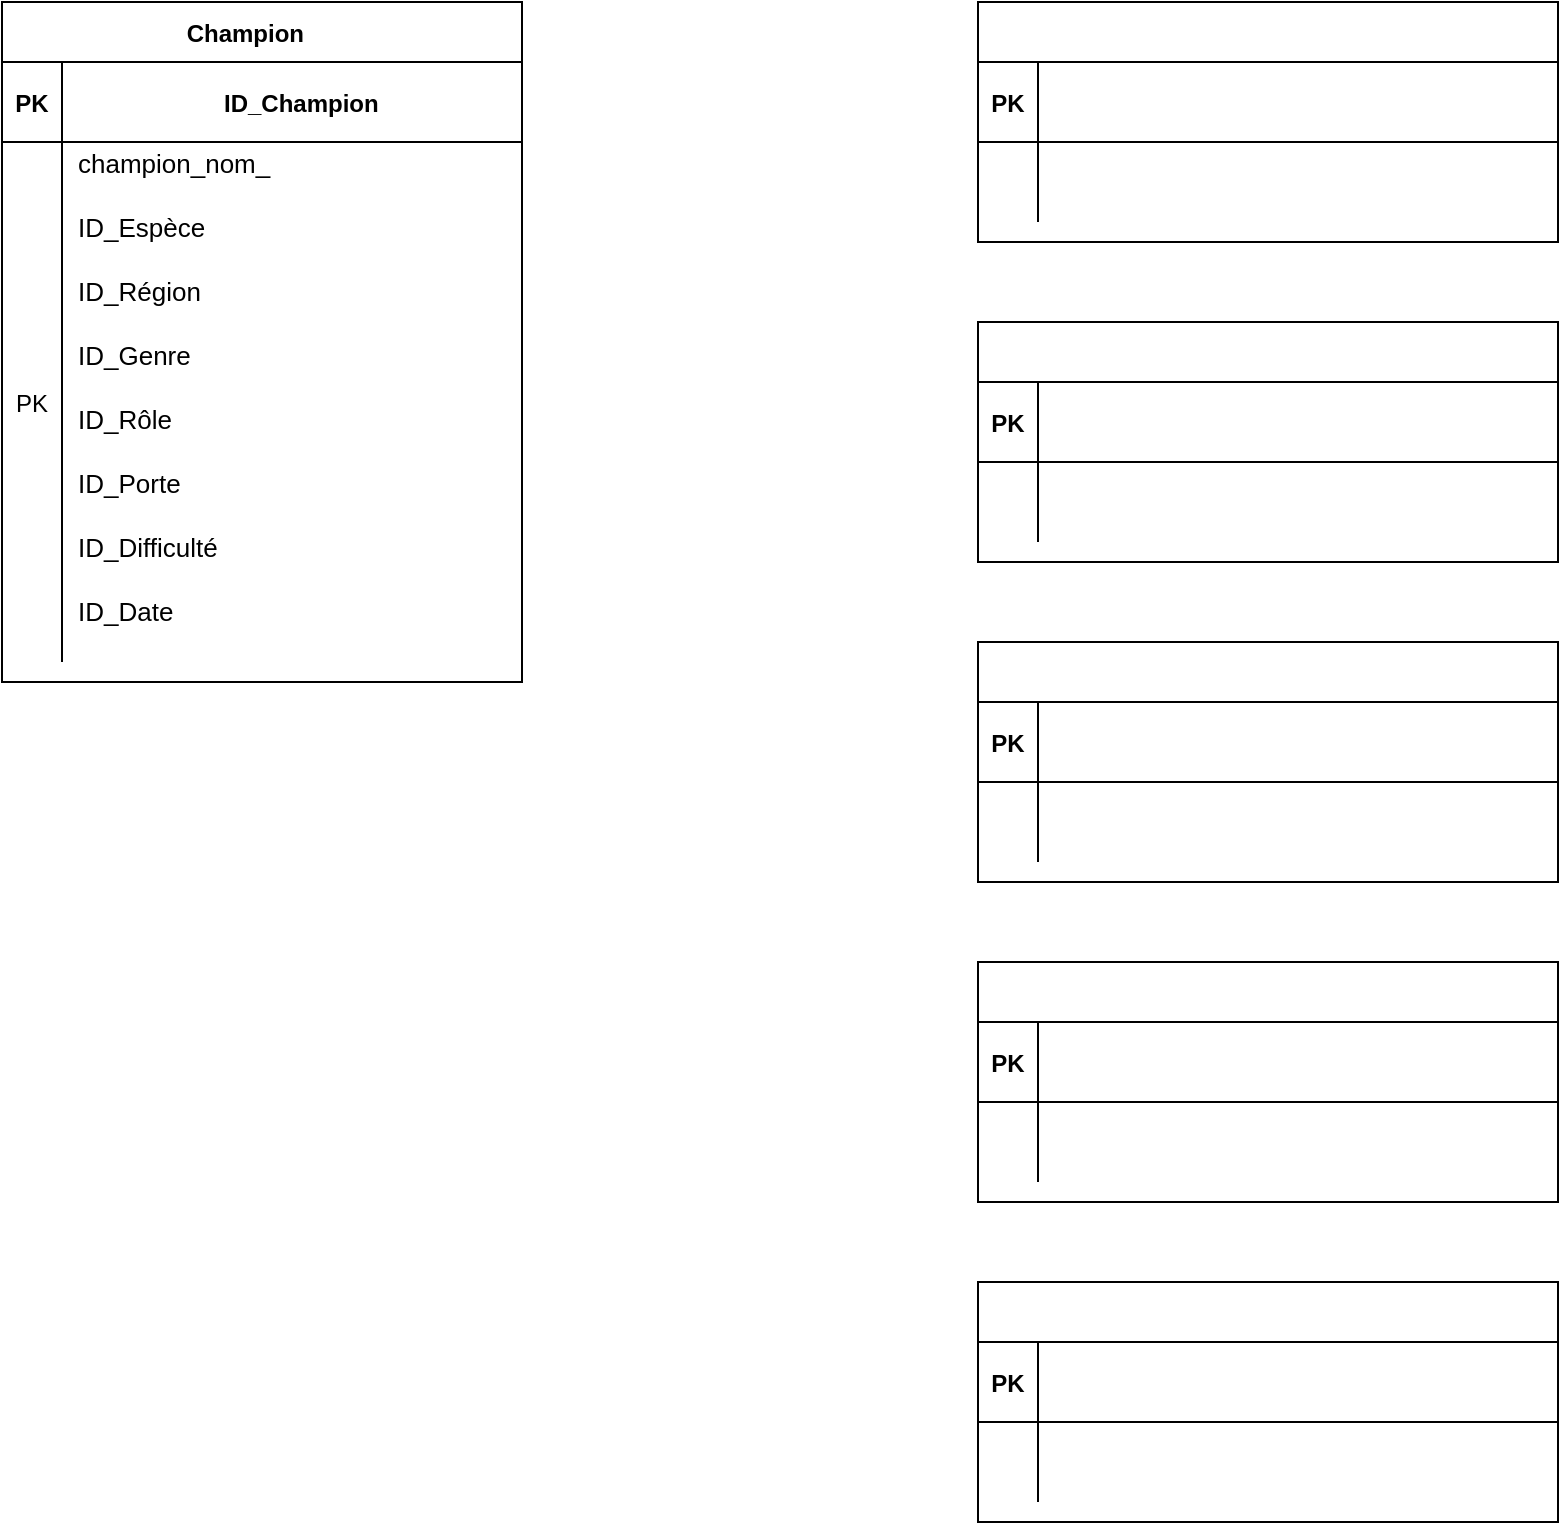 <mxfile version="24.7.16">
  <diagram id="R2lEEEUBdFMjLlhIrx00" name="Page-1">
    <mxGraphModel dx="1405" dy="882" grid="1" gridSize="10" guides="1" tooltips="1" connect="1" arrows="0" fold="1" page="1" pageScale="1" pageWidth="850" pageHeight="1100" math="0" shadow="0" extFonts="Permanent Marker^https://fonts.googleapis.com/css?family=Permanent+Marker">
      <root>
        <mxCell id="0" />
        <mxCell id="1" parent="0" />
        <mxCell id="qRGbOmX3qOI-V-hjH4ks-11" value="Champion     " style="shape=table;startSize=30;container=1;collapsible=1;childLayout=tableLayout;fixedRows=1;rowLines=0;fontStyle=1;align=center;resizeLast=1;" parent="1" vertex="1">
          <mxGeometry x="20" y="40" width="260" height="340" as="geometry" />
        </mxCell>
        <mxCell id="qRGbOmX3qOI-V-hjH4ks-12" value="" style="shape=partialRectangle;collapsible=0;dropTarget=0;pointerEvents=0;fillColor=none;points=[[0,0.5],[1,0.5]];portConstraint=eastwest;top=0;left=0;right=0;bottom=1;" parent="qRGbOmX3qOI-V-hjH4ks-11" vertex="1">
          <mxGeometry y="30" width="260" height="40" as="geometry" />
        </mxCell>
        <mxCell id="qRGbOmX3qOI-V-hjH4ks-13" value="PK" style="shape=partialRectangle;overflow=hidden;connectable=0;fillColor=none;top=0;left=0;bottom=0;right=0;fontStyle=1;" parent="qRGbOmX3qOI-V-hjH4ks-12" vertex="1">
          <mxGeometry width="30" height="40" as="geometry">
            <mxRectangle width="30" height="40" as="alternateBounds" />
          </mxGeometry>
        </mxCell>
        <mxCell id="qRGbOmX3qOI-V-hjH4ks-14" value=" ID_Champion" style="shape=partialRectangle;overflow=hidden;connectable=0;fillColor=none;top=0;left=0;bottom=0;right=0;align=center;spacingLeft=6;fontStyle=1;" parent="qRGbOmX3qOI-V-hjH4ks-12" vertex="1">
          <mxGeometry x="30" width="230" height="40" as="geometry">
            <mxRectangle width="230" height="40" as="alternateBounds" />
          </mxGeometry>
        </mxCell>
        <mxCell id="qRGbOmX3qOI-V-hjH4ks-15" value="" style="shape=partialRectangle;collapsible=0;dropTarget=0;pointerEvents=0;fillColor=none;points=[[0,0.5],[1,0.5]];portConstraint=eastwest;top=0;left=0;right=0;bottom=0;" parent="qRGbOmX3qOI-V-hjH4ks-11" vertex="1">
          <mxGeometry y="70" width="260" height="260" as="geometry" />
        </mxCell>
        <mxCell id="qRGbOmX3qOI-V-hjH4ks-16" value="PK" style="shape=partialRectangle;overflow=hidden;connectable=0;fillColor=none;top=0;left=0;bottom=0;right=0;" parent="qRGbOmX3qOI-V-hjH4ks-15" vertex="1">
          <mxGeometry width="30" height="260" as="geometry">
            <mxRectangle width="30" height="260" as="alternateBounds" />
          </mxGeometry>
        </mxCell>
        <mxCell id="qRGbOmX3qOI-V-hjH4ks-17" value="champion_nom_&#xa;&#xa;ID_Espèce &#xa;&#xa;ID_Région  &#xa;&#xa;ID_Genre&#xa;&#xa;ID_Rôle&#xa;&#xa;ID_Porte &#xa;&#xa;ID_Difficulté&#xa;&#xa;ID_Date&#xa;" style="shape=partialRectangle;overflow=hidden;connectable=0;fillColor=none;top=0;left=0;bottom=0;right=0;align=left;spacingLeft=6;fontSize=13;" parent="qRGbOmX3qOI-V-hjH4ks-15" vertex="1">
          <mxGeometry x="30" width="230" height="260" as="geometry">
            <mxRectangle width="230" height="260" as="alternateBounds" />
          </mxGeometry>
        </mxCell>
        <mxCell id="84C_dKK404J912QTW_0x-19" value="" style="shape=table;startSize=30;container=1;collapsible=1;childLayout=tableLayout;fixedRows=1;rowLines=0;fontStyle=1;align=center;resizeLast=1;" parent="1" vertex="1">
          <mxGeometry x="508" y="40" width="290" height="120" as="geometry" />
        </mxCell>
        <mxCell id="84C_dKK404J912QTW_0x-20" value="" style="shape=partialRectangle;collapsible=0;dropTarget=0;pointerEvents=0;fillColor=none;points=[[0,0.5],[1,0.5]];portConstraint=eastwest;top=0;left=0;right=0;bottom=1;" parent="84C_dKK404J912QTW_0x-19" vertex="1">
          <mxGeometry y="30" width="290" height="40" as="geometry" />
        </mxCell>
        <mxCell id="84C_dKK404J912QTW_0x-21" value="PK" style="shape=partialRectangle;overflow=hidden;connectable=0;fillColor=none;top=0;left=0;bottom=0;right=0;fontStyle=1;" parent="84C_dKK404J912QTW_0x-20" vertex="1">
          <mxGeometry width="30" height="40" as="geometry">
            <mxRectangle width="30" height="40" as="alternateBounds" />
          </mxGeometry>
        </mxCell>
        <mxCell id="84C_dKK404J912QTW_0x-22" value="" style="shape=partialRectangle;overflow=hidden;connectable=0;fillColor=none;top=0;left=0;bottom=0;right=0;align=center;spacingLeft=6;fontStyle=1;" parent="84C_dKK404J912QTW_0x-20" vertex="1">
          <mxGeometry x="30" width="260" height="40" as="geometry">
            <mxRectangle width="260" height="40" as="alternateBounds" />
          </mxGeometry>
        </mxCell>
        <mxCell id="84C_dKK404J912QTW_0x-23" value="" style="shape=partialRectangle;collapsible=0;dropTarget=0;pointerEvents=0;fillColor=none;points=[[0,0.5],[1,0.5]];portConstraint=eastwest;top=0;left=0;right=0;bottom=0;" parent="84C_dKK404J912QTW_0x-19" vertex="1">
          <mxGeometry y="70" width="290" height="40" as="geometry" />
        </mxCell>
        <mxCell id="84C_dKK404J912QTW_0x-24" value="" style="shape=partialRectangle;overflow=hidden;connectable=0;fillColor=none;top=0;left=0;bottom=0;right=0;" parent="84C_dKK404J912QTW_0x-23" vertex="1">
          <mxGeometry width="30" height="40" as="geometry">
            <mxRectangle width="30" height="40" as="alternateBounds" />
          </mxGeometry>
        </mxCell>
        <mxCell id="84C_dKK404J912QTW_0x-25" value="&#xa;" style="shape=partialRectangle;overflow=hidden;connectable=0;fillColor=none;top=0;left=0;bottom=0;right=0;align=left;spacingLeft=6;" parent="84C_dKK404J912QTW_0x-23" vertex="1">
          <mxGeometry x="30" width="260" height="40" as="geometry">
            <mxRectangle width="260" height="40" as="alternateBounds" />
          </mxGeometry>
        </mxCell>
        <mxCell id="s2vfGxUgiHe08znNfUqJ-1" value="" style="shape=table;startSize=30;container=1;collapsible=1;childLayout=tableLayout;fixedRows=1;rowLines=0;fontStyle=1;align=center;resizeLast=1;" vertex="1" parent="1">
          <mxGeometry x="508" y="200" width="290" height="120" as="geometry" />
        </mxCell>
        <mxCell id="s2vfGxUgiHe08znNfUqJ-2" value="" style="shape=partialRectangle;collapsible=0;dropTarget=0;pointerEvents=0;fillColor=none;points=[[0,0.5],[1,0.5]];portConstraint=eastwest;top=0;left=0;right=0;bottom=1;" vertex="1" parent="s2vfGxUgiHe08znNfUqJ-1">
          <mxGeometry y="30" width="290" height="40" as="geometry" />
        </mxCell>
        <mxCell id="s2vfGxUgiHe08znNfUqJ-3" value="PK" style="shape=partialRectangle;overflow=hidden;connectable=0;fillColor=none;top=0;left=0;bottom=0;right=0;fontStyle=1;" vertex="1" parent="s2vfGxUgiHe08znNfUqJ-2">
          <mxGeometry width="30" height="40" as="geometry">
            <mxRectangle width="30" height="40" as="alternateBounds" />
          </mxGeometry>
        </mxCell>
        <mxCell id="s2vfGxUgiHe08znNfUqJ-4" value="" style="shape=partialRectangle;overflow=hidden;connectable=0;fillColor=none;top=0;left=0;bottom=0;right=0;align=center;spacingLeft=6;fontStyle=1;" vertex="1" parent="s2vfGxUgiHe08znNfUqJ-2">
          <mxGeometry x="30" width="260" height="40" as="geometry">
            <mxRectangle width="260" height="40" as="alternateBounds" />
          </mxGeometry>
        </mxCell>
        <mxCell id="s2vfGxUgiHe08znNfUqJ-5" value="" style="shape=partialRectangle;collapsible=0;dropTarget=0;pointerEvents=0;fillColor=none;points=[[0,0.5],[1,0.5]];portConstraint=eastwest;top=0;left=0;right=0;bottom=0;" vertex="1" parent="s2vfGxUgiHe08znNfUqJ-1">
          <mxGeometry y="70" width="290" height="40" as="geometry" />
        </mxCell>
        <mxCell id="s2vfGxUgiHe08znNfUqJ-6" value="" style="shape=partialRectangle;overflow=hidden;connectable=0;fillColor=none;top=0;left=0;bottom=0;right=0;" vertex="1" parent="s2vfGxUgiHe08znNfUqJ-5">
          <mxGeometry width="30" height="40" as="geometry">
            <mxRectangle width="30" height="40" as="alternateBounds" />
          </mxGeometry>
        </mxCell>
        <mxCell id="s2vfGxUgiHe08znNfUqJ-7" value="&#xa;" style="shape=partialRectangle;overflow=hidden;connectable=0;fillColor=none;top=0;left=0;bottom=0;right=0;align=left;spacingLeft=6;" vertex="1" parent="s2vfGxUgiHe08znNfUqJ-5">
          <mxGeometry x="30" width="260" height="40" as="geometry">
            <mxRectangle width="260" height="40" as="alternateBounds" />
          </mxGeometry>
        </mxCell>
        <mxCell id="s2vfGxUgiHe08znNfUqJ-8" value="" style="shape=table;startSize=30;container=1;collapsible=1;childLayout=tableLayout;fixedRows=1;rowLines=0;fontStyle=1;align=center;resizeLast=1;" vertex="1" parent="1">
          <mxGeometry x="508" y="360" width="290" height="120" as="geometry" />
        </mxCell>
        <mxCell id="s2vfGxUgiHe08znNfUqJ-9" value="" style="shape=partialRectangle;collapsible=0;dropTarget=0;pointerEvents=0;fillColor=none;points=[[0,0.5],[1,0.5]];portConstraint=eastwest;top=0;left=0;right=0;bottom=1;" vertex="1" parent="s2vfGxUgiHe08znNfUqJ-8">
          <mxGeometry y="30" width="290" height="40" as="geometry" />
        </mxCell>
        <mxCell id="s2vfGxUgiHe08znNfUqJ-10" value="PK" style="shape=partialRectangle;overflow=hidden;connectable=0;fillColor=none;top=0;left=0;bottom=0;right=0;fontStyle=1;" vertex="1" parent="s2vfGxUgiHe08znNfUqJ-9">
          <mxGeometry width="30" height="40" as="geometry">
            <mxRectangle width="30" height="40" as="alternateBounds" />
          </mxGeometry>
        </mxCell>
        <mxCell id="s2vfGxUgiHe08znNfUqJ-11" value="" style="shape=partialRectangle;overflow=hidden;connectable=0;fillColor=none;top=0;left=0;bottom=0;right=0;align=center;spacingLeft=6;fontStyle=1;" vertex="1" parent="s2vfGxUgiHe08znNfUqJ-9">
          <mxGeometry x="30" width="260" height="40" as="geometry">
            <mxRectangle width="260" height="40" as="alternateBounds" />
          </mxGeometry>
        </mxCell>
        <mxCell id="s2vfGxUgiHe08znNfUqJ-12" value="" style="shape=partialRectangle;collapsible=0;dropTarget=0;pointerEvents=0;fillColor=none;points=[[0,0.5],[1,0.5]];portConstraint=eastwest;top=0;left=0;right=0;bottom=0;" vertex="1" parent="s2vfGxUgiHe08znNfUqJ-8">
          <mxGeometry y="70" width="290" height="40" as="geometry" />
        </mxCell>
        <mxCell id="s2vfGxUgiHe08znNfUqJ-13" value="" style="shape=partialRectangle;overflow=hidden;connectable=0;fillColor=none;top=0;left=0;bottom=0;right=0;" vertex="1" parent="s2vfGxUgiHe08znNfUqJ-12">
          <mxGeometry width="30" height="40" as="geometry">
            <mxRectangle width="30" height="40" as="alternateBounds" />
          </mxGeometry>
        </mxCell>
        <mxCell id="s2vfGxUgiHe08znNfUqJ-14" value="&#xa;" style="shape=partialRectangle;overflow=hidden;connectable=0;fillColor=none;top=0;left=0;bottom=0;right=0;align=left;spacingLeft=6;" vertex="1" parent="s2vfGxUgiHe08znNfUqJ-12">
          <mxGeometry x="30" width="260" height="40" as="geometry">
            <mxRectangle width="260" height="40" as="alternateBounds" />
          </mxGeometry>
        </mxCell>
        <mxCell id="s2vfGxUgiHe08znNfUqJ-15" value="" style="shape=table;startSize=30;container=1;collapsible=1;childLayout=tableLayout;fixedRows=1;rowLines=0;fontStyle=1;align=center;resizeLast=1;" vertex="1" parent="1">
          <mxGeometry x="508" y="520" width="290" height="120" as="geometry" />
        </mxCell>
        <mxCell id="s2vfGxUgiHe08znNfUqJ-16" value="" style="shape=partialRectangle;collapsible=0;dropTarget=0;pointerEvents=0;fillColor=none;points=[[0,0.5],[1,0.5]];portConstraint=eastwest;top=0;left=0;right=0;bottom=1;" vertex="1" parent="s2vfGxUgiHe08znNfUqJ-15">
          <mxGeometry y="30" width="290" height="40" as="geometry" />
        </mxCell>
        <mxCell id="s2vfGxUgiHe08znNfUqJ-17" value="PK" style="shape=partialRectangle;overflow=hidden;connectable=0;fillColor=none;top=0;left=0;bottom=0;right=0;fontStyle=1;" vertex="1" parent="s2vfGxUgiHe08znNfUqJ-16">
          <mxGeometry width="30" height="40" as="geometry">
            <mxRectangle width="30" height="40" as="alternateBounds" />
          </mxGeometry>
        </mxCell>
        <mxCell id="s2vfGxUgiHe08znNfUqJ-18" value="" style="shape=partialRectangle;overflow=hidden;connectable=0;fillColor=none;top=0;left=0;bottom=0;right=0;align=center;spacingLeft=6;fontStyle=1;" vertex="1" parent="s2vfGxUgiHe08znNfUqJ-16">
          <mxGeometry x="30" width="260" height="40" as="geometry">
            <mxRectangle width="260" height="40" as="alternateBounds" />
          </mxGeometry>
        </mxCell>
        <mxCell id="s2vfGxUgiHe08znNfUqJ-19" value="" style="shape=partialRectangle;collapsible=0;dropTarget=0;pointerEvents=0;fillColor=none;points=[[0,0.5],[1,0.5]];portConstraint=eastwest;top=0;left=0;right=0;bottom=0;" vertex="1" parent="s2vfGxUgiHe08znNfUqJ-15">
          <mxGeometry y="70" width="290" height="40" as="geometry" />
        </mxCell>
        <mxCell id="s2vfGxUgiHe08znNfUqJ-20" value="" style="shape=partialRectangle;overflow=hidden;connectable=0;fillColor=none;top=0;left=0;bottom=0;right=0;" vertex="1" parent="s2vfGxUgiHe08znNfUqJ-19">
          <mxGeometry width="30" height="40" as="geometry">
            <mxRectangle width="30" height="40" as="alternateBounds" />
          </mxGeometry>
        </mxCell>
        <mxCell id="s2vfGxUgiHe08znNfUqJ-21" value="&#xa;" style="shape=partialRectangle;overflow=hidden;connectable=0;fillColor=none;top=0;left=0;bottom=0;right=0;align=left;spacingLeft=6;" vertex="1" parent="s2vfGxUgiHe08znNfUqJ-19">
          <mxGeometry x="30" width="260" height="40" as="geometry">
            <mxRectangle width="260" height="40" as="alternateBounds" />
          </mxGeometry>
        </mxCell>
        <mxCell id="s2vfGxUgiHe08znNfUqJ-22" value="" style="shape=table;startSize=30;container=1;collapsible=1;childLayout=tableLayout;fixedRows=1;rowLines=0;fontStyle=1;align=center;resizeLast=1;" vertex="1" parent="1">
          <mxGeometry x="508" y="680" width="290" height="120" as="geometry" />
        </mxCell>
        <mxCell id="s2vfGxUgiHe08znNfUqJ-23" value="" style="shape=partialRectangle;collapsible=0;dropTarget=0;pointerEvents=0;fillColor=none;points=[[0,0.5],[1,0.5]];portConstraint=eastwest;top=0;left=0;right=0;bottom=1;" vertex="1" parent="s2vfGxUgiHe08znNfUqJ-22">
          <mxGeometry y="30" width="290" height="40" as="geometry" />
        </mxCell>
        <mxCell id="s2vfGxUgiHe08znNfUqJ-24" value="PK" style="shape=partialRectangle;overflow=hidden;connectable=0;fillColor=none;top=0;left=0;bottom=0;right=0;fontStyle=1;" vertex="1" parent="s2vfGxUgiHe08znNfUqJ-23">
          <mxGeometry width="30" height="40" as="geometry">
            <mxRectangle width="30" height="40" as="alternateBounds" />
          </mxGeometry>
        </mxCell>
        <mxCell id="s2vfGxUgiHe08znNfUqJ-25" value="" style="shape=partialRectangle;overflow=hidden;connectable=0;fillColor=none;top=0;left=0;bottom=0;right=0;align=center;spacingLeft=6;fontStyle=1;" vertex="1" parent="s2vfGxUgiHe08znNfUqJ-23">
          <mxGeometry x="30" width="260" height="40" as="geometry">
            <mxRectangle width="260" height="40" as="alternateBounds" />
          </mxGeometry>
        </mxCell>
        <mxCell id="s2vfGxUgiHe08znNfUqJ-26" value="" style="shape=partialRectangle;collapsible=0;dropTarget=0;pointerEvents=0;fillColor=none;points=[[0,0.5],[1,0.5]];portConstraint=eastwest;top=0;left=0;right=0;bottom=0;" vertex="1" parent="s2vfGxUgiHe08znNfUqJ-22">
          <mxGeometry y="70" width="290" height="40" as="geometry" />
        </mxCell>
        <mxCell id="s2vfGxUgiHe08znNfUqJ-27" value="" style="shape=partialRectangle;overflow=hidden;connectable=0;fillColor=none;top=0;left=0;bottom=0;right=0;" vertex="1" parent="s2vfGxUgiHe08znNfUqJ-26">
          <mxGeometry width="30" height="40" as="geometry">
            <mxRectangle width="30" height="40" as="alternateBounds" />
          </mxGeometry>
        </mxCell>
        <mxCell id="s2vfGxUgiHe08znNfUqJ-28" value="&#xa;" style="shape=partialRectangle;overflow=hidden;connectable=0;fillColor=none;top=0;left=0;bottom=0;right=0;align=left;spacingLeft=6;" vertex="1" parent="s2vfGxUgiHe08znNfUqJ-26">
          <mxGeometry x="30" width="260" height="40" as="geometry">
            <mxRectangle width="260" height="40" as="alternateBounds" />
          </mxGeometry>
        </mxCell>
      </root>
    </mxGraphModel>
  </diagram>
</mxfile>
